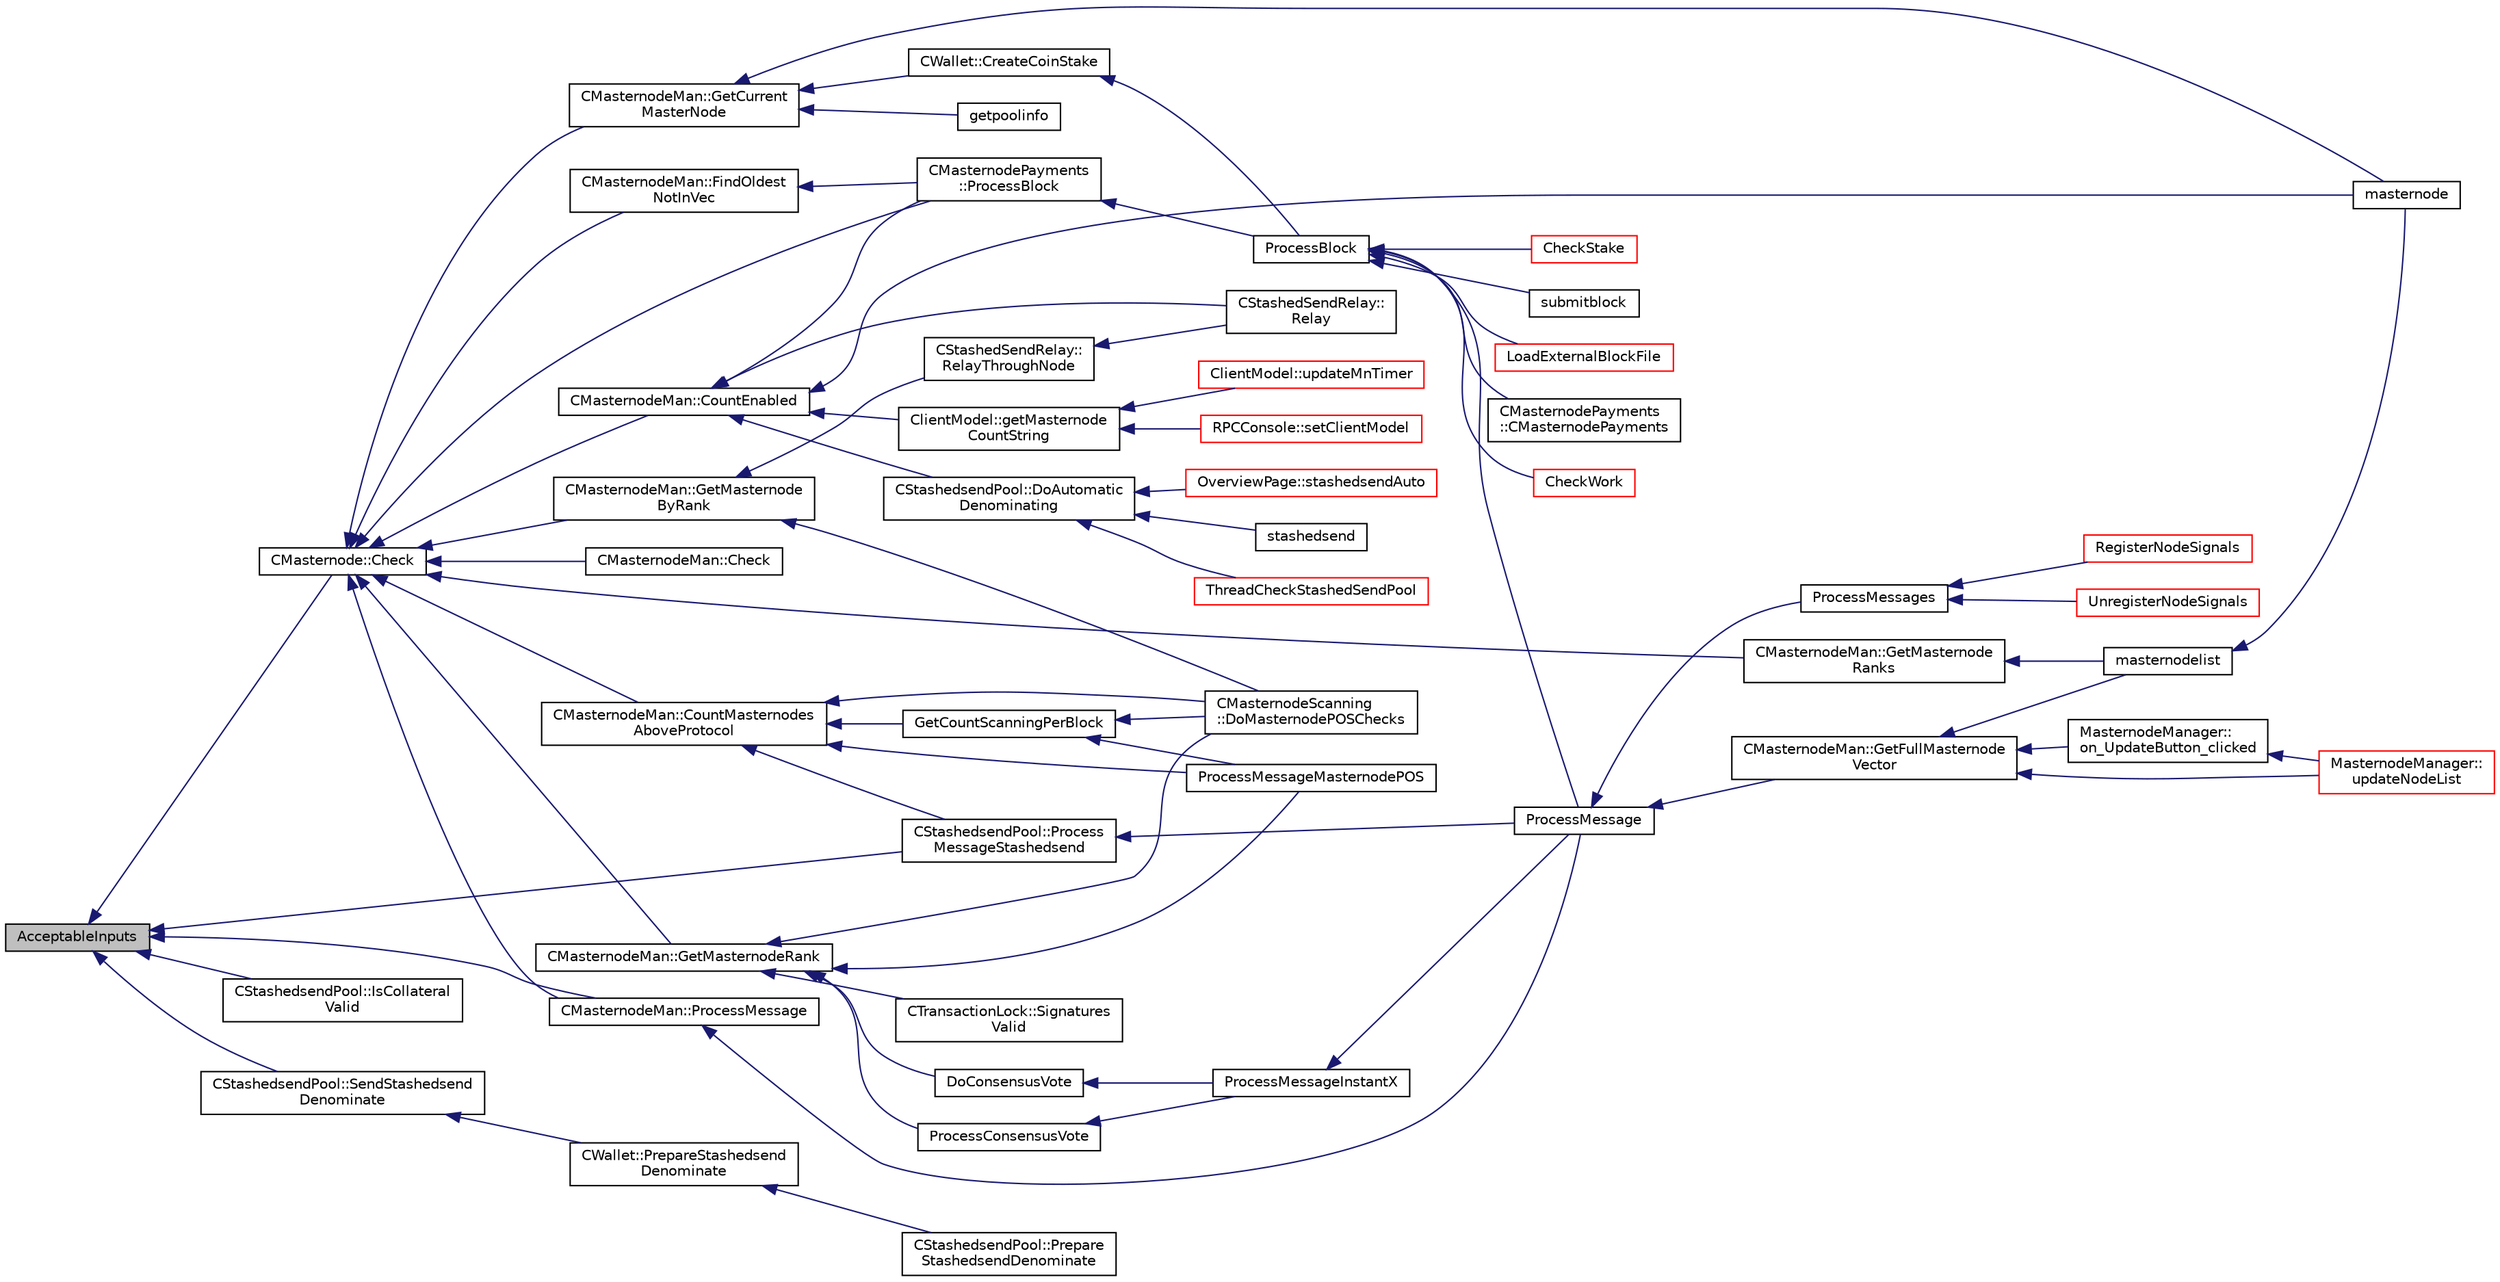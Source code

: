 digraph "AcceptableInputs"
{
  edge [fontname="Helvetica",fontsize="10",labelfontname="Helvetica",labelfontsize="10"];
  node [fontname="Helvetica",fontsize="10",shape=record];
  rankdir="LR";
  Node165 [label="AcceptableInputs",height=0.2,width=0.4,color="black", fillcolor="grey75", style="filled", fontcolor="black"];
  Node165 -> Node166 [dir="back",color="midnightblue",fontsize="10",style="solid",fontname="Helvetica"];
  Node166 [label="CMasternode::Check",height=0.2,width=0.4,color="black", fillcolor="white", style="filled",URL="$d6/dac/class_c_masternode.html#a6c5f883b797298678c1cf814faab09a5"];
  Node166 -> Node167 [dir="back",color="midnightblue",fontsize="10",style="solid",fontname="Helvetica"];
  Node167 [label="CMasternodePayments\l::ProcessBlock",height=0.2,width=0.4,color="black", fillcolor="white", style="filled",URL="$dc/d9a/class_c_masternode_payments.html#aa23dfbc148f10f601e9771bfcffea441"];
  Node167 -> Node168 [dir="back",color="midnightblue",fontsize="10",style="solid",fontname="Helvetica"];
  Node168 [label="ProcessBlock",height=0.2,width=0.4,color="black", fillcolor="white", style="filled",URL="$d4/dbf/main_8h.html#a7c8a7be3439bb5e1e40548a332a3cf29"];
  Node168 -> Node169 [dir="back",color="midnightblue",fontsize="10",style="solid",fontname="Helvetica"];
  Node169 [label="LoadExternalBlockFile",height=0.2,width=0.4,color="red", fillcolor="white", style="filled",URL="$df/d0a/main_8cpp.html#afbdbbb5a1b376748e5460cbcf644a9af"];
  Node168 -> Node175 [dir="back",color="midnightblue",fontsize="10",style="solid",fontname="Helvetica"];
  Node175 [label="ProcessMessage",height=0.2,width=0.4,color="black", fillcolor="white", style="filled",URL="$df/d0a/main_8cpp.html#a8ba92b1a4bce3c835e887a9073d17d8e"];
  Node175 -> Node176 [dir="back",color="midnightblue",fontsize="10",style="solid",fontname="Helvetica"];
  Node176 [label="ProcessMessages",height=0.2,width=0.4,color="black", fillcolor="white", style="filled",URL="$d4/dbf/main_8h.html#a196f9318f02448b85b28d612698934fd"];
  Node176 -> Node177 [dir="back",color="midnightblue",fontsize="10",style="solid",fontname="Helvetica"];
  Node177 [label="RegisterNodeSignals",height=0.2,width=0.4,color="red", fillcolor="white", style="filled",URL="$d4/dbf/main_8h.html#ab02615ff65f91d69f8d786ec900baa8a",tooltip="Register with a network node to receive its signals. "];
  Node176 -> Node178 [dir="back",color="midnightblue",fontsize="10",style="solid",fontname="Helvetica"];
  Node178 [label="UnregisterNodeSignals",height=0.2,width=0.4,color="red", fillcolor="white", style="filled",URL="$d4/dbf/main_8h.html#a3ef0cc6e9d9d6435ee2a5569244d6ebd",tooltip="Unregister a network node. "];
  Node175 -> Node180 [dir="back",color="midnightblue",fontsize="10",style="solid",fontname="Helvetica"];
  Node180 [label="CMasternodeMan::GetFullMasternode\lVector",height=0.2,width=0.4,color="black", fillcolor="white", style="filled",URL="$dc/d6b/class_c_masternode_man.html#ab39e213a7601e1bef2eba1d5d63206f5"];
  Node180 -> Node181 [dir="back",color="midnightblue",fontsize="10",style="solid",fontname="Helvetica"];
  Node181 [label="MasternodeManager::\lupdateNodeList",height=0.2,width=0.4,color="red", fillcolor="white", style="filled",URL="$d9/d70/class_masternode_manager.html#a5485a8bd6ccf673027165cc1207dfae9"];
  Node180 -> Node183 [dir="back",color="midnightblue",fontsize="10",style="solid",fontname="Helvetica"];
  Node183 [label="MasternodeManager::\lon_UpdateButton_clicked",height=0.2,width=0.4,color="black", fillcolor="white", style="filled",URL="$d9/d70/class_masternode_manager.html#ae8d07b4d869e3eb09fe1be445eff0430"];
  Node183 -> Node181 [dir="back",color="midnightblue",fontsize="10",style="solid",fontname="Helvetica"];
  Node180 -> Node184 [dir="back",color="midnightblue",fontsize="10",style="solid",fontname="Helvetica"];
  Node184 [label="masternodelist",height=0.2,width=0.4,color="black", fillcolor="white", style="filled",URL="$d5/d6b/rpcstashedsend_8cpp.html#a3a7ed7e37f21eb2912afc6e776f7236c"];
  Node184 -> Node185 [dir="back",color="midnightblue",fontsize="10",style="solid",fontname="Helvetica"];
  Node185 [label="masternode",height=0.2,width=0.4,color="black", fillcolor="white", style="filled",URL="$d5/d6b/rpcstashedsend_8cpp.html#a30609e443aeb47c29ed0878d16b1b5e1"];
  Node168 -> Node186 [dir="back",color="midnightblue",fontsize="10",style="solid",fontname="Helvetica"];
  Node186 [label="CMasternodePayments\l::CMasternodePayments",height=0.2,width=0.4,color="black", fillcolor="white", style="filled",URL="$dc/d9a/class_c_masternode_payments.html#a4b9454f265a927528c881716e7649973"];
  Node168 -> Node187 [dir="back",color="midnightblue",fontsize="10",style="solid",fontname="Helvetica"];
  Node187 [label="CheckWork",height=0.2,width=0.4,color="red", fillcolor="white", style="filled",URL="$de/d13/miner_8h.html#aadd8a05aa6d8fae1c0f4daa5e971a12a",tooltip="Check mined proof-of-work block. "];
  Node168 -> Node190 [dir="back",color="midnightblue",fontsize="10",style="solid",fontname="Helvetica"];
  Node190 [label="CheckStake",height=0.2,width=0.4,color="red", fillcolor="white", style="filled",URL="$de/d13/miner_8h.html#a68be4bcfa03b86095641eac5ca996fed",tooltip="Check mined proof-of-stake block. "];
  Node168 -> Node192 [dir="back",color="midnightblue",fontsize="10",style="solid",fontname="Helvetica"];
  Node192 [label="submitblock",height=0.2,width=0.4,color="black", fillcolor="white", style="filled",URL="$d4/ddd/rpcmining_8cpp.html#a6fc1aa077add8cb1c74207056616134d"];
  Node166 -> Node193 [dir="back",color="midnightblue",fontsize="10",style="solid",fontname="Helvetica"];
  Node193 [label="CMasternodeMan::Check",height=0.2,width=0.4,color="black", fillcolor="white", style="filled",URL="$dc/d6b/class_c_masternode_man.html#a746a5bed8674a37f69f8987a2bd9bcd1"];
  Node166 -> Node194 [dir="back",color="midnightblue",fontsize="10",style="solid",fontname="Helvetica"];
  Node194 [label="CMasternodeMan::CountEnabled",height=0.2,width=0.4,color="black", fillcolor="white", style="filled",URL="$dc/d6b/class_c_masternode_man.html#ae495279a035d7d259375ae95cbde28f4"];
  Node194 -> Node167 [dir="back",color="midnightblue",fontsize="10",style="solid",fontname="Helvetica"];
  Node194 -> Node195 [dir="back",color="midnightblue",fontsize="10",style="solid",fontname="Helvetica"];
  Node195 [label="ClientModel::getMasternode\lCountString",height=0.2,width=0.4,color="black", fillcolor="white", style="filled",URL="$df/d25/class_client_model.html#ab8dae86e417c050723fee66420a333ed"];
  Node195 -> Node196 [dir="back",color="midnightblue",fontsize="10",style="solid",fontname="Helvetica"];
  Node196 [label="ClientModel::updateMnTimer",height=0.2,width=0.4,color="red", fillcolor="white", style="filled",URL="$df/d25/class_client_model.html#a2c343f22834086eb6e6172dbcaf6426c"];
  Node195 -> Node198 [dir="back",color="midnightblue",fontsize="10",style="solid",fontname="Helvetica"];
  Node198 [label="RPCConsole::setClientModel",height=0.2,width=0.4,color="red", fillcolor="white", style="filled",URL="$d7/de8/class_r_p_c_console.html#a355349a33664a07628e9ca22a60f5fa7"];
  Node194 -> Node185 [dir="back",color="midnightblue",fontsize="10",style="solid",fontname="Helvetica"];
  Node194 -> Node200 [dir="back",color="midnightblue",fontsize="10",style="solid",fontname="Helvetica"];
  Node200 [label="CStashedSendRelay::\lRelay",height=0.2,width=0.4,color="black", fillcolor="white", style="filled",URL="$d2/d25/class_c_stashed_send_relay.html#a1466672b4c8f26d5cef789ea42388718"];
  Node194 -> Node201 [dir="back",color="midnightblue",fontsize="10",style="solid",fontname="Helvetica"];
  Node201 [label="CStashedsendPool::DoAutomatic\lDenominating",height=0.2,width=0.4,color="black", fillcolor="white", style="filled",URL="$dd/d8a/class_c_stashedsend_pool.html#a21f19df4854af34c8f89187c768a524f",tooltip="Passively run Stashedsend in the background according to the configuration in settings (only for QT) ..."];
  Node201 -> Node202 [dir="back",color="midnightblue",fontsize="10",style="solid",fontname="Helvetica"];
  Node202 [label="OverviewPage::stashedsendAuto",height=0.2,width=0.4,color="red", fillcolor="white", style="filled",URL="$d1/d91/class_overview_page.html#abf60d7de5f283687a914b487dc44ca76"];
  Node201 -> Node205 [dir="back",color="midnightblue",fontsize="10",style="solid",fontname="Helvetica"];
  Node205 [label="stashedsend",height=0.2,width=0.4,color="black", fillcolor="white", style="filled",URL="$d5/d6b/rpcstashedsend_8cpp.html#a5a7cb1ad55aeaa8bcbb5172e9153a75a"];
  Node201 -> Node206 [dir="back",color="midnightblue",fontsize="10",style="solid",fontname="Helvetica"];
  Node206 [label="ThreadCheckStashedSendPool",height=0.2,width=0.4,color="red", fillcolor="white", style="filled",URL="$d9/dbc/stashedsend_8h.html#ab583ddc86effded8432ea5387f77d883"];
  Node166 -> Node208 [dir="back",color="midnightblue",fontsize="10",style="solid",fontname="Helvetica"];
  Node208 [label="CMasternodeMan::CountMasternodes\lAboveProtocol",height=0.2,width=0.4,color="black", fillcolor="white", style="filled",URL="$dc/d6b/class_c_masternode_man.html#a26f97dd108171cfaf20951a5d133c156"];
  Node208 -> Node209 [dir="back",color="midnightblue",fontsize="10",style="solid",fontname="Helvetica"];
  Node209 [label="ProcessMessageMasternodePOS",height=0.2,width=0.4,color="black", fillcolor="white", style="filled",URL="$dc/d51/masternode-pos_8h.html#a85194f5f57620d07bd87ef37bf2f6ef0"];
  Node208 -> Node210 [dir="back",color="midnightblue",fontsize="10",style="solid",fontname="Helvetica"];
  Node210 [label="GetCountScanningPerBlock",height=0.2,width=0.4,color="black", fillcolor="white", style="filled",URL="$dc/d51/masternode-pos_8h.html#a1304125d9df138f06c9dd739b7da9569"];
  Node210 -> Node209 [dir="back",color="midnightblue",fontsize="10",style="solid",fontname="Helvetica"];
  Node210 -> Node211 [dir="back",color="midnightblue",fontsize="10",style="solid",fontname="Helvetica"];
  Node211 [label="CMasternodeScanning\l::DoMasternodePOSChecks",height=0.2,width=0.4,color="black", fillcolor="white", style="filled",URL="$d5/d9f/class_c_masternode_scanning.html#a6bc18fb7508f702e2a2d1c3731342f8f"];
  Node208 -> Node211 [dir="back",color="midnightblue",fontsize="10",style="solid",fontname="Helvetica"];
  Node208 -> Node212 [dir="back",color="midnightblue",fontsize="10",style="solid",fontname="Helvetica"];
  Node212 [label="CStashedsendPool::Process\lMessageStashedsend",height=0.2,width=0.4,color="black", fillcolor="white", style="filled",URL="$dd/d8a/class_c_stashedsend_pool.html#a62b472a4e4b1e634bc2e8621be17888e",tooltip="Process a Stashedsend message using the Stashedsend protocol. "];
  Node212 -> Node175 [dir="back",color="midnightblue",fontsize="10",style="solid",fontname="Helvetica"];
  Node166 -> Node213 [dir="back",color="midnightblue",fontsize="10",style="solid",fontname="Helvetica"];
  Node213 [label="CMasternodeMan::FindOldest\lNotInVec",height=0.2,width=0.4,color="black", fillcolor="white", style="filled",URL="$dc/d6b/class_c_masternode_man.html#a573f7201b1bc84d277d17c4e165f8842"];
  Node213 -> Node167 [dir="back",color="midnightblue",fontsize="10",style="solid",fontname="Helvetica"];
  Node166 -> Node214 [dir="back",color="midnightblue",fontsize="10",style="solid",fontname="Helvetica"];
  Node214 [label="CMasternodeMan::GetCurrent\lMasterNode",height=0.2,width=0.4,color="black", fillcolor="white", style="filled",URL="$dc/d6b/class_c_masternode_man.html#a2b3a91870855e8fcb9b2b6e00c35197f"];
  Node214 -> Node215 [dir="back",color="midnightblue",fontsize="10",style="solid",fontname="Helvetica"];
  Node215 [label="getpoolinfo",height=0.2,width=0.4,color="black", fillcolor="white", style="filled",URL="$d5/d6b/rpcstashedsend_8cpp.html#aea4471c128eb07bb1b70b4344ac38564"];
  Node214 -> Node185 [dir="back",color="midnightblue",fontsize="10",style="solid",fontname="Helvetica"];
  Node214 -> Node216 [dir="back",color="midnightblue",fontsize="10",style="solid",fontname="Helvetica"];
  Node216 [label="CWallet::CreateCoinStake",height=0.2,width=0.4,color="black", fillcolor="white", style="filled",URL="$d2/de5/class_c_wallet.html#a644df129468440aa36f49ca3716a3c19"];
  Node216 -> Node168 [dir="back",color="midnightblue",fontsize="10",style="solid",fontname="Helvetica"];
  Node166 -> Node217 [dir="back",color="midnightblue",fontsize="10",style="solid",fontname="Helvetica"];
  Node217 [label="CMasternodeMan::GetMasternodeRank",height=0.2,width=0.4,color="black", fillcolor="white", style="filled",URL="$dc/d6b/class_c_masternode_man.html#a41fd522da90284837d5dcb1e2d2e7d7c"];
  Node217 -> Node218 [dir="back",color="midnightblue",fontsize="10",style="solid",fontname="Helvetica"];
  Node218 [label="DoConsensusVote",height=0.2,width=0.4,color="black", fillcolor="white", style="filled",URL="$d6/d5f/instantx_8h.html#a0753801d6e6eb2cb230a85a6ba6fd371"];
  Node218 -> Node219 [dir="back",color="midnightblue",fontsize="10",style="solid",fontname="Helvetica"];
  Node219 [label="ProcessMessageInstantX",height=0.2,width=0.4,color="black", fillcolor="white", style="filled",URL="$d6/d5f/instantx_8h.html#aa516cb499ead2691d8ab216a499db5d0"];
  Node219 -> Node175 [dir="back",color="midnightblue",fontsize="10",style="solid",fontname="Helvetica"];
  Node217 -> Node220 [dir="back",color="midnightblue",fontsize="10",style="solid",fontname="Helvetica"];
  Node220 [label="ProcessConsensusVote",height=0.2,width=0.4,color="black", fillcolor="white", style="filled",URL="$d6/d5f/instantx_8h.html#a5d4434bfb70f64f95aa4de9286cbae94"];
  Node220 -> Node219 [dir="back",color="midnightblue",fontsize="10",style="solid",fontname="Helvetica"];
  Node217 -> Node221 [dir="back",color="midnightblue",fontsize="10",style="solid",fontname="Helvetica"];
  Node221 [label="CTransactionLock::Signatures\lValid",height=0.2,width=0.4,color="black", fillcolor="white", style="filled",URL="$d9/dbb/class_c_transaction_lock.html#a71cb6705a8f0bfb4a8453d3b284e3cf7"];
  Node217 -> Node209 [dir="back",color="midnightblue",fontsize="10",style="solid",fontname="Helvetica"];
  Node217 -> Node211 [dir="back",color="midnightblue",fontsize="10",style="solid",fontname="Helvetica"];
  Node166 -> Node222 [dir="back",color="midnightblue",fontsize="10",style="solid",fontname="Helvetica"];
  Node222 [label="CMasternodeMan::GetMasternode\lRanks",height=0.2,width=0.4,color="black", fillcolor="white", style="filled",URL="$dc/d6b/class_c_masternode_man.html#ac06180b4570d5d1b098979c2f59a7a90"];
  Node222 -> Node184 [dir="back",color="midnightblue",fontsize="10",style="solid",fontname="Helvetica"];
  Node166 -> Node223 [dir="back",color="midnightblue",fontsize="10",style="solid",fontname="Helvetica"];
  Node223 [label="CMasternodeMan::GetMasternode\lByRank",height=0.2,width=0.4,color="black", fillcolor="white", style="filled",URL="$dc/d6b/class_c_masternode_man.html#ab32afaad2651c69d2f93c68aee466677"];
  Node223 -> Node211 [dir="back",color="midnightblue",fontsize="10",style="solid",fontname="Helvetica"];
  Node223 -> Node224 [dir="back",color="midnightblue",fontsize="10",style="solid",fontname="Helvetica"];
  Node224 [label="CStashedSendRelay::\lRelayThroughNode",height=0.2,width=0.4,color="black", fillcolor="white", style="filled",URL="$d2/d25/class_c_stashed_send_relay.html#a3e759315bdccb63c1810582eeffa080e"];
  Node224 -> Node200 [dir="back",color="midnightblue",fontsize="10",style="solid",fontname="Helvetica"];
  Node166 -> Node225 [dir="back",color="midnightblue",fontsize="10",style="solid",fontname="Helvetica"];
  Node225 [label="CMasternodeMan::ProcessMessage",height=0.2,width=0.4,color="black", fillcolor="white", style="filled",URL="$dc/d6b/class_c_masternode_man.html#ae3e5d263cebdcd932eca49caeadce9aa"];
  Node225 -> Node175 [dir="back",color="midnightblue",fontsize="10",style="solid",fontname="Helvetica"];
  Node165 -> Node225 [dir="back",color="midnightblue",fontsize="10",style="solid",fontname="Helvetica"];
  Node165 -> Node212 [dir="back",color="midnightblue",fontsize="10",style="solid",fontname="Helvetica"];
  Node165 -> Node226 [dir="back",color="midnightblue",fontsize="10",style="solid",fontname="Helvetica"];
  Node226 [label="CStashedsendPool::IsCollateral\lValid",height=0.2,width=0.4,color="black", fillcolor="white", style="filled",URL="$dd/d8a/class_c_stashedsend_pool.html#a953b684a05b58919c45c8c6f159b0b14",tooltip="If the collateral is valid given by a client. "];
  Node165 -> Node227 [dir="back",color="midnightblue",fontsize="10",style="solid",fontname="Helvetica"];
  Node227 [label="CStashedsendPool::SendStashedsend\lDenominate",height=0.2,width=0.4,color="black", fillcolor="white", style="filled",URL="$dd/d8a/class_c_stashedsend_pool.html#a6a94b951db9f47197abf79e141e8de1a",tooltip="As a client, send a transaction to a Masternode to start the denomination process. "];
  Node227 -> Node228 [dir="back",color="midnightblue",fontsize="10",style="solid",fontname="Helvetica"];
  Node228 [label="CWallet::PrepareStashedsend\lDenominate",height=0.2,width=0.4,color="black", fillcolor="white", style="filled",URL="$d2/de5/class_c_wallet.html#ae7ce44a23e6cb716ea05783c04de197e"];
  Node228 -> Node229 [dir="back",color="midnightblue",fontsize="10",style="solid",fontname="Helvetica"];
  Node229 [label="CStashedsendPool::Prepare\lStashedsendDenominate",height=0.2,width=0.4,color="black", fillcolor="white", style="filled",URL="$dd/d8a/class_c_stashedsend_pool.html#a125ef6c48d0e9f662b5f225266afa2bc"];
}
